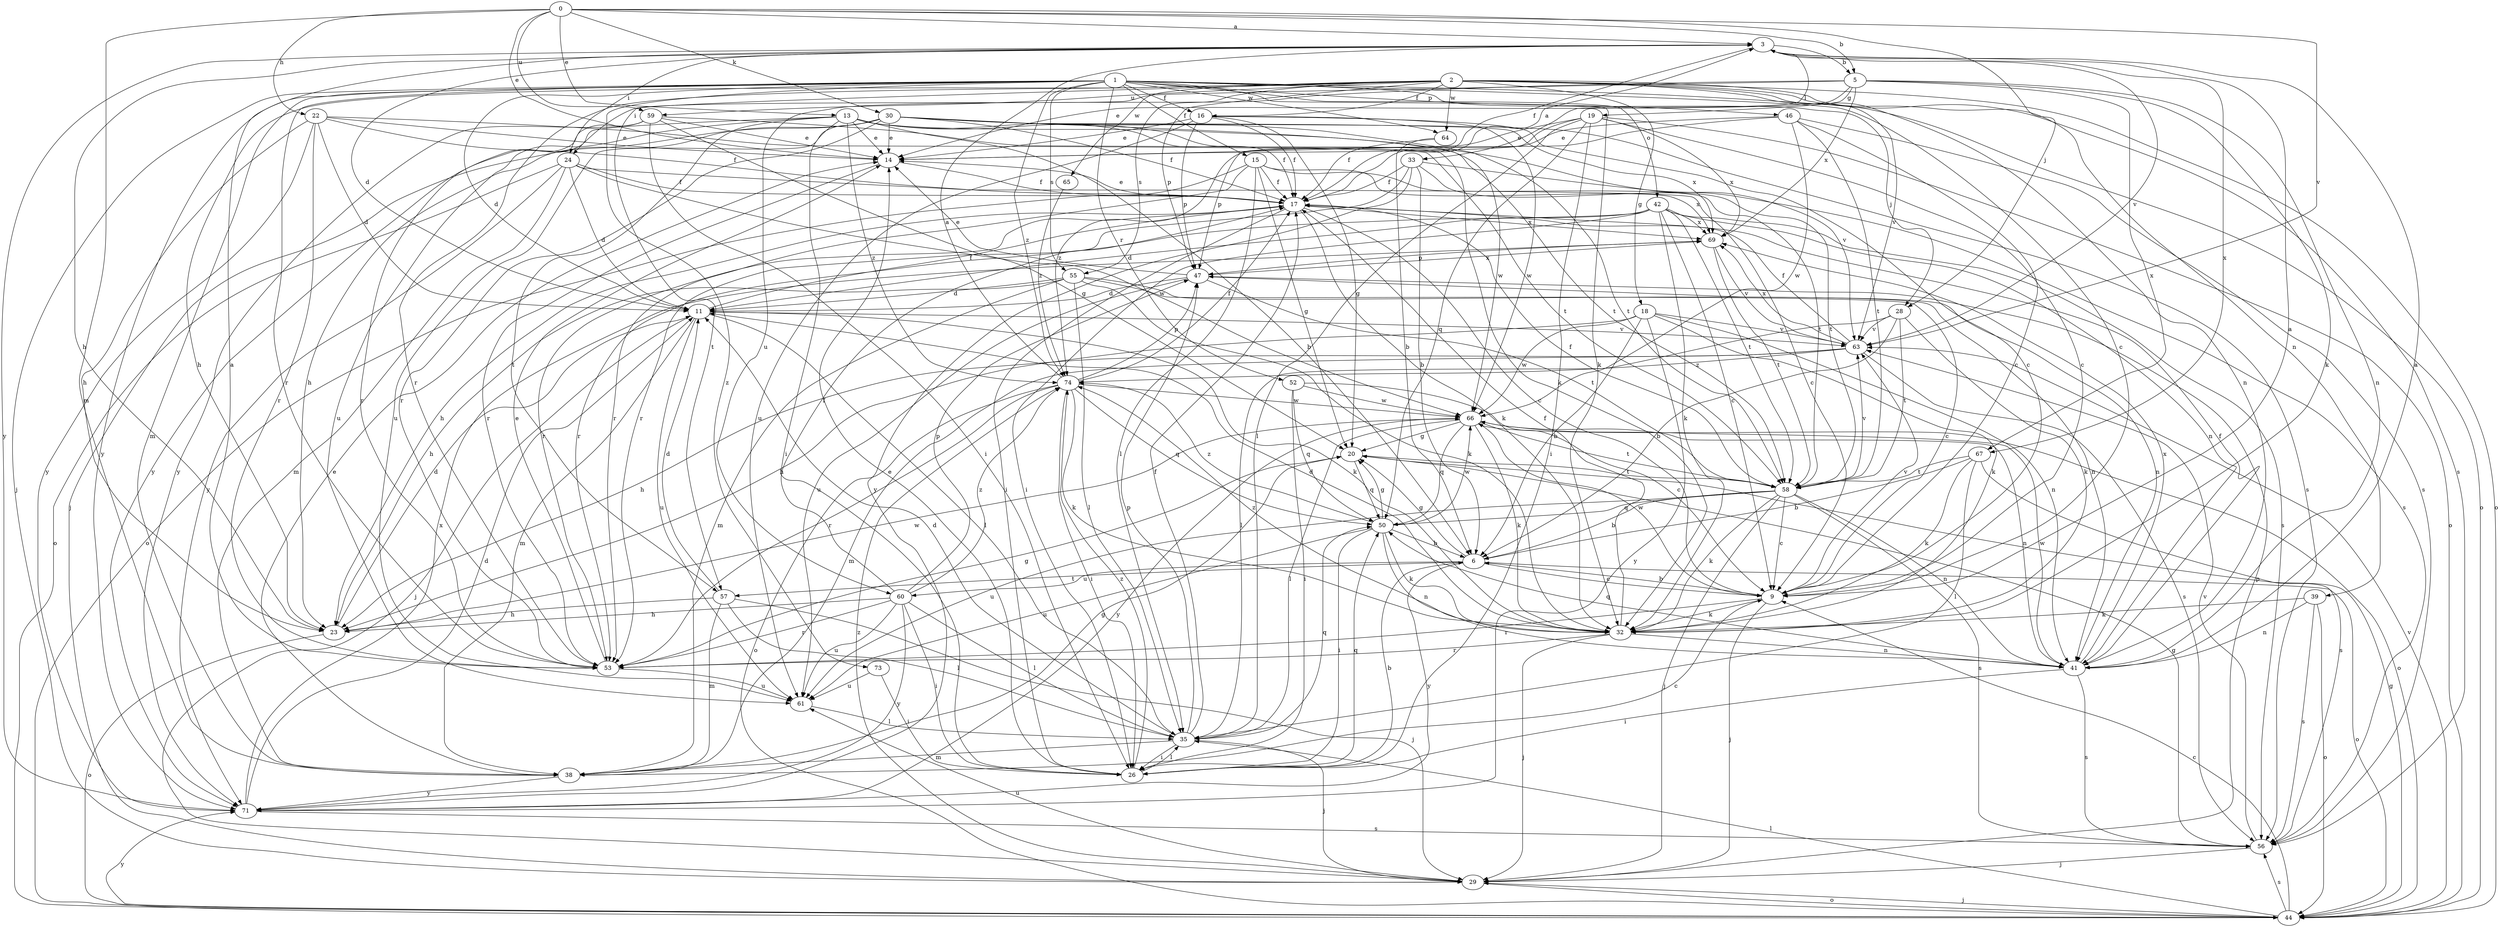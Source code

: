 strict digraph  {
0;
1;
2;
3;
5;
6;
9;
11;
13;
14;
15;
16;
17;
18;
19;
20;
22;
23;
24;
26;
28;
29;
30;
32;
33;
35;
38;
39;
41;
42;
44;
46;
47;
50;
52;
53;
55;
56;
57;
58;
59;
60;
61;
63;
64;
65;
66;
67;
69;
71;
73;
74;
0 -> 3  [label=a];
0 -> 5  [label=b];
0 -> 13  [label=e];
0 -> 14  [label=e];
0 -> 22  [label=h];
0 -> 28  [label=j];
0 -> 30  [label=k];
0 -> 38  [label=m];
0 -> 59  [label=u];
0 -> 63  [label=v];
1 -> 9  [label=c];
1 -> 11  [label=d];
1 -> 15  [label=f];
1 -> 16  [label=f];
1 -> 28  [label=j];
1 -> 29  [label=j];
1 -> 32  [label=k];
1 -> 38  [label=m];
1 -> 42  [label=o];
1 -> 44  [label=o];
1 -> 46  [label=p];
1 -> 52  [label=r];
1 -> 53  [label=r];
1 -> 55  [label=s];
1 -> 64  [label=w];
1 -> 71  [label=y];
1 -> 73  [label=z];
1 -> 74  [label=z];
2 -> 16  [label=f];
2 -> 18  [label=g];
2 -> 23  [label=h];
2 -> 39  [label=n];
2 -> 41  [label=n];
2 -> 44  [label=o];
2 -> 47  [label=p];
2 -> 53  [label=r];
2 -> 55  [label=s];
2 -> 56  [label=s];
2 -> 57  [label=t];
2 -> 59  [label=u];
2 -> 63  [label=v];
2 -> 64  [label=w];
2 -> 65  [label=w];
3 -> 5  [label=b];
3 -> 11  [label=d];
3 -> 17  [label=f];
3 -> 23  [label=h];
3 -> 24  [label=i];
3 -> 33  [label=l];
3 -> 63  [label=v];
3 -> 67  [label=x];
3 -> 71  [label=y];
5 -> 14  [label=e];
5 -> 19  [label=g];
5 -> 24  [label=i];
5 -> 32  [label=k];
5 -> 41  [label=n];
5 -> 60  [label=u];
5 -> 67  [label=x];
5 -> 69  [label=x];
6 -> 9  [label=c];
6 -> 20  [label=g];
6 -> 44  [label=o];
6 -> 57  [label=t];
6 -> 60  [label=u];
6 -> 71  [label=y];
9 -> 3  [label=a];
9 -> 6  [label=b];
9 -> 29  [label=j];
9 -> 32  [label=k];
9 -> 53  [label=r];
9 -> 63  [label=v];
9 -> 66  [label=w];
11 -> 17  [label=f];
11 -> 29  [label=j];
11 -> 32  [label=k];
11 -> 35  [label=l];
11 -> 38  [label=m];
11 -> 61  [label=u];
11 -> 63  [label=v];
13 -> 6  [label=b];
13 -> 14  [label=e];
13 -> 17  [label=f];
13 -> 26  [label=i];
13 -> 57  [label=t];
13 -> 58  [label=t];
13 -> 61  [label=u];
13 -> 63  [label=v];
13 -> 71  [label=y];
13 -> 74  [label=z];
14 -> 17  [label=f];
14 -> 53  [label=r];
15 -> 17  [label=f];
15 -> 20  [label=g];
15 -> 35  [label=l];
15 -> 44  [label=o];
15 -> 53  [label=r];
15 -> 58  [label=t];
15 -> 69  [label=x];
16 -> 9  [label=c];
16 -> 14  [label=e];
16 -> 17  [label=f];
16 -> 20  [label=g];
16 -> 47  [label=p];
16 -> 61  [label=u];
16 -> 66  [label=w];
17 -> 3  [label=a];
17 -> 9  [label=c];
17 -> 14  [label=e];
17 -> 23  [label=h];
17 -> 26  [label=i];
17 -> 32  [label=k];
17 -> 53  [label=r];
17 -> 69  [label=x];
18 -> 6  [label=b];
18 -> 23  [label=h];
18 -> 32  [label=k];
18 -> 41  [label=n];
18 -> 63  [label=v];
18 -> 66  [label=w];
18 -> 71  [label=y];
19 -> 9  [label=c];
19 -> 14  [label=e];
19 -> 26  [label=i];
19 -> 35  [label=l];
19 -> 44  [label=o];
19 -> 47  [label=p];
19 -> 50  [label=q];
19 -> 69  [label=x];
20 -> 50  [label=q];
20 -> 58  [label=t];
22 -> 11  [label=d];
22 -> 14  [label=e];
22 -> 17  [label=f];
22 -> 23  [label=h];
22 -> 53  [label=r];
22 -> 58  [label=t];
22 -> 71  [label=y];
23 -> 11  [label=d];
23 -> 44  [label=o];
23 -> 66  [label=w];
24 -> 9  [label=c];
24 -> 11  [label=d];
24 -> 17  [label=f];
24 -> 38  [label=m];
24 -> 44  [label=o];
24 -> 66  [label=w];
24 -> 71  [label=y];
26 -> 6  [label=b];
26 -> 14  [label=e];
26 -> 35  [label=l];
26 -> 50  [label=q];
26 -> 74  [label=z];
28 -> 6  [label=b];
28 -> 32  [label=k];
28 -> 35  [label=l];
28 -> 58  [label=t];
28 -> 63  [label=v];
29 -> 44  [label=o];
29 -> 47  [label=p];
29 -> 61  [label=u];
29 -> 74  [label=z];
30 -> 14  [label=e];
30 -> 17  [label=f];
30 -> 23  [label=h];
30 -> 29  [label=j];
30 -> 53  [label=r];
30 -> 56  [label=s];
30 -> 58  [label=t];
30 -> 61  [label=u];
30 -> 66  [label=w];
30 -> 69  [label=x];
32 -> 11  [label=d];
32 -> 17  [label=f];
32 -> 29  [label=j];
32 -> 41  [label=n];
32 -> 53  [label=r];
32 -> 74  [label=z];
33 -> 6  [label=b];
33 -> 17  [label=f];
33 -> 53  [label=r];
33 -> 56  [label=s];
33 -> 58  [label=t];
33 -> 71  [label=y];
35 -> 11  [label=d];
35 -> 17  [label=f];
35 -> 26  [label=i];
35 -> 29  [label=j];
35 -> 38  [label=m];
35 -> 47  [label=p];
35 -> 50  [label=q];
38 -> 9  [label=c];
38 -> 14  [label=e];
38 -> 20  [label=g];
38 -> 71  [label=y];
39 -> 32  [label=k];
39 -> 41  [label=n];
39 -> 44  [label=o];
39 -> 56  [label=s];
41 -> 3  [label=a];
41 -> 17  [label=f];
41 -> 26  [label=i];
41 -> 50  [label=q];
41 -> 56  [label=s];
41 -> 66  [label=w];
41 -> 69  [label=x];
42 -> 9  [label=c];
42 -> 11  [label=d];
42 -> 26  [label=i];
42 -> 32  [label=k];
42 -> 41  [label=n];
42 -> 53  [label=r];
42 -> 56  [label=s];
42 -> 58  [label=t];
42 -> 69  [label=x];
44 -> 9  [label=c];
44 -> 20  [label=g];
44 -> 29  [label=j];
44 -> 35  [label=l];
44 -> 56  [label=s];
44 -> 63  [label=v];
44 -> 71  [label=y];
46 -> 9  [label=c];
46 -> 14  [label=e];
46 -> 56  [label=s];
46 -> 58  [label=t];
46 -> 66  [label=w];
46 -> 74  [label=z];
47 -> 11  [label=d];
47 -> 14  [label=e];
47 -> 41  [label=n];
47 -> 58  [label=t];
47 -> 61  [label=u];
47 -> 69  [label=x];
50 -> 6  [label=b];
50 -> 20  [label=g];
50 -> 26  [label=i];
50 -> 32  [label=k];
50 -> 41  [label=n];
50 -> 61  [label=u];
50 -> 66  [label=w];
50 -> 74  [label=z];
52 -> 9  [label=c];
52 -> 26  [label=i];
52 -> 50  [label=q];
52 -> 66  [label=w];
53 -> 3  [label=a];
53 -> 14  [label=e];
53 -> 20  [label=g];
53 -> 61  [label=u];
55 -> 9  [label=c];
55 -> 11  [label=d];
55 -> 23  [label=h];
55 -> 32  [label=k];
55 -> 35  [label=l];
55 -> 38  [label=m];
55 -> 41  [label=n];
56 -> 20  [label=g];
56 -> 29  [label=j];
56 -> 63  [label=v];
57 -> 11  [label=d];
57 -> 23  [label=h];
57 -> 29  [label=j];
57 -> 35  [label=l];
57 -> 38  [label=m];
58 -> 6  [label=b];
58 -> 9  [label=c];
58 -> 17  [label=f];
58 -> 29  [label=j];
58 -> 32  [label=k];
58 -> 41  [label=n];
58 -> 50  [label=q];
58 -> 56  [label=s];
58 -> 61  [label=u];
58 -> 63  [label=v];
59 -> 14  [label=e];
59 -> 20  [label=g];
59 -> 26  [label=i];
59 -> 32  [label=k];
59 -> 53  [label=r];
59 -> 71  [label=y];
60 -> 17  [label=f];
60 -> 23  [label=h];
60 -> 26  [label=i];
60 -> 35  [label=l];
60 -> 47  [label=p];
60 -> 53  [label=r];
60 -> 61  [label=u];
60 -> 71  [label=y];
60 -> 74  [label=z];
61 -> 35  [label=l];
63 -> 17  [label=f];
63 -> 23  [label=h];
63 -> 38  [label=m];
63 -> 56  [label=s];
63 -> 69  [label=x];
63 -> 74  [label=z];
64 -> 6  [label=b];
64 -> 17  [label=f];
65 -> 74  [label=z];
66 -> 20  [label=g];
66 -> 32  [label=k];
66 -> 35  [label=l];
66 -> 41  [label=n];
66 -> 44  [label=o];
66 -> 50  [label=q];
66 -> 58  [label=t];
66 -> 71  [label=y];
67 -> 6  [label=b];
67 -> 32  [label=k];
67 -> 35  [label=l];
67 -> 56  [label=s];
67 -> 58  [label=t];
69 -> 47  [label=p];
69 -> 58  [label=t];
69 -> 63  [label=v];
71 -> 11  [label=d];
71 -> 56  [label=s];
71 -> 69  [label=x];
73 -> 26  [label=i];
73 -> 61  [label=u];
74 -> 3  [label=a];
74 -> 17  [label=f];
74 -> 26  [label=i];
74 -> 32  [label=k];
74 -> 44  [label=o];
74 -> 47  [label=p];
74 -> 50  [label=q];
74 -> 53  [label=r];
74 -> 66  [label=w];
}
